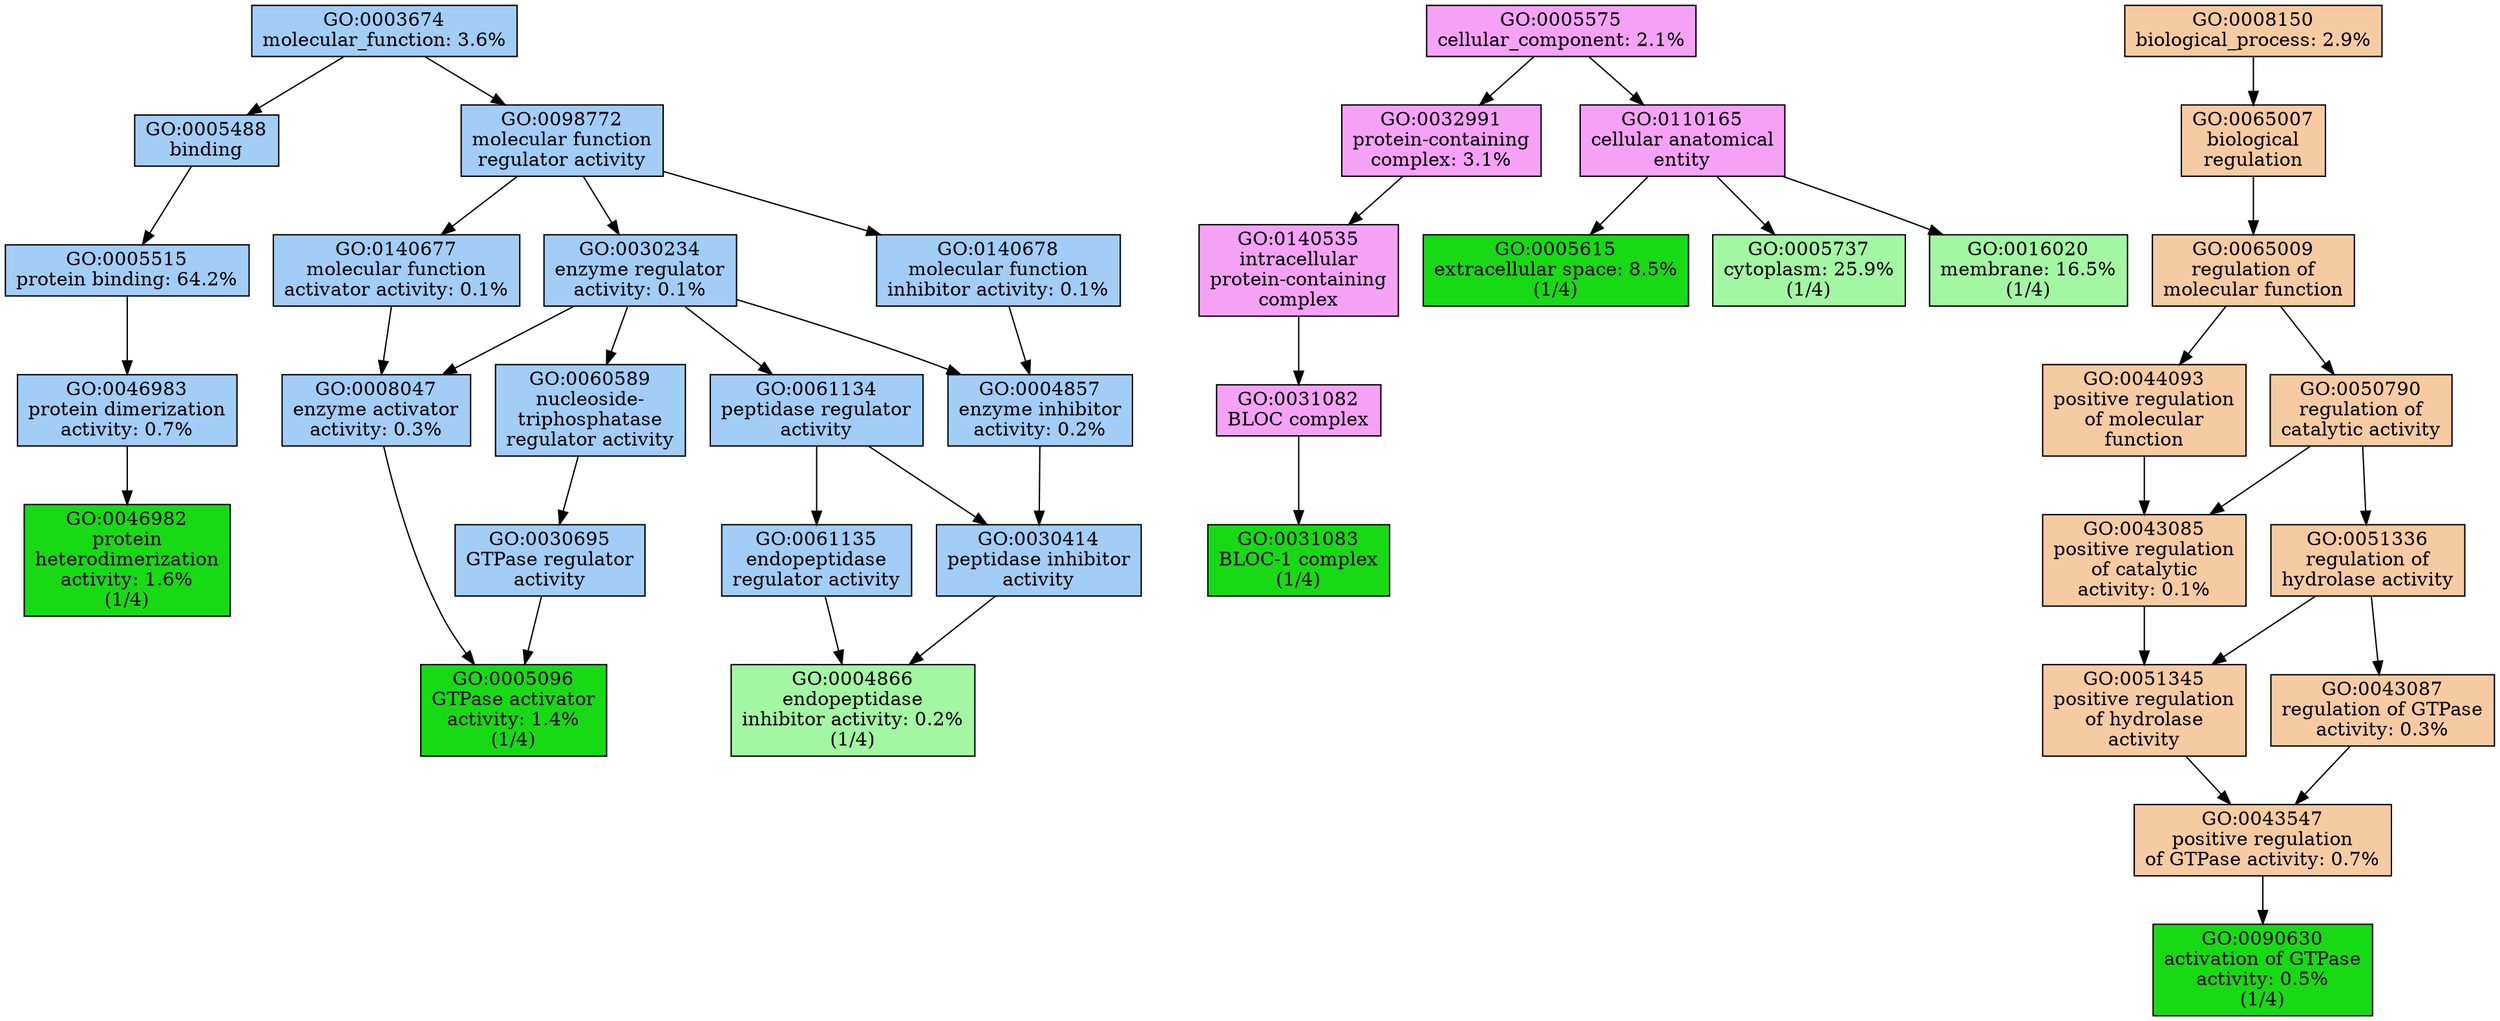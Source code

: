 digraph genescape {
"GO:0003674" [fillcolor="#A2CDF6", label="GO:0003674
molecular_function: 3.6%", shape=box, style=filled];
"GO:0004857" [fillcolor="#A2CDF6", label="GO:0004857
enzyme inhibitor
activity: 0.2%", shape=box, style=filled];
"GO:0004866" [fillcolor="#A3F6A2", label="GO:0004866
endopeptidase
inhibitor activity: 0.2%
(1/4)", shape=box, style=filled];
"GO:0005096" [fillcolor="#17DA15", label="GO:0005096
GTPase activator
activity: 1.4%
(1/4)", shape=box, style=filled];
"GO:0005488" [fillcolor="#A2CDF6", label="GO:0005488
binding", shape=box, style=filled];
"GO:0005515" [fillcolor="#A2CDF6", label="GO:0005515
protein binding: 64.2%", shape=box, style=filled];
"GO:0005575" [fillcolor="#F5A2F6", label="GO:0005575
cellular_component: 2.1%", shape=box, style=filled];
"GO:0005615" [fillcolor="#17DA15", label="GO:0005615
extracellular space: 8.5%
(1/4)", shape=box, style=filled];
"GO:0005737" [fillcolor="#A3F6A2", label="GO:0005737
cytoplasm: 25.9%
(1/4)", shape=box, style=filled];
"GO:0008047" [fillcolor="#A2CDF6", label="GO:0008047
enzyme activator
activity: 0.3%", shape=box, style=filled];
"GO:0008150" [fillcolor="#F6CBA2", label="GO:0008150
biological_process: 2.9%", shape=box, style=filled];
"GO:0016020" [fillcolor="#A3F6A2", label="GO:0016020
membrane: 16.5%
(1/4)", shape=box, style=filled];
"GO:0030234" [fillcolor="#A2CDF6", label="GO:0030234
enzyme regulator
activity: 0.1%", shape=box, style=filled];
"GO:0030414" [fillcolor="#A2CDF6", label="GO:0030414
peptidase inhibitor
activity", shape=box, style=filled];
"GO:0030695" [fillcolor="#A2CDF6", label="GO:0030695
GTPase regulator
activity", shape=box, style=filled];
"GO:0031082" [fillcolor="#F5A2F6", label="GO:0031082
BLOC complex", shape=box, style=filled];
"GO:0031083" [fillcolor="#17DA15", label="GO:0031083
BLOC-1 complex
(1/4)", shape=box, style=filled];
"GO:0032991" [fillcolor="#F5A2F6", label="GO:0032991
protein-containing
complex: 3.1%", shape=box, style=filled];
"GO:0043085" [fillcolor="#F6CBA2", label="GO:0043085
positive regulation
of catalytic
activity: 0.1%", shape=box, style=filled];
"GO:0043087" [fillcolor="#F6CBA2", label="GO:0043087
regulation of GTPase
activity: 0.3%", shape=box, style=filled];
"GO:0043547" [fillcolor="#F6CBA2", label="GO:0043547
positive regulation
of GTPase activity: 0.7%", shape=box, style=filled];
"GO:0044093" [fillcolor="#F6CBA2", label="GO:0044093
positive regulation
of molecular
function", shape=box, style=filled];
"GO:0046982" [fillcolor="#17DA15", label="GO:0046982
protein
heterodimerization
activity: 1.6%
(1/4)", shape=box, style=filled];
"GO:0046983" [fillcolor="#A2CDF6", label="GO:0046983
protein dimerization
activity: 0.7%", shape=box, style=filled];
"GO:0050790" [fillcolor="#F6CBA2", label="GO:0050790
regulation of
catalytic activity", shape=box, style=filled];
"GO:0051336" [fillcolor="#F6CBA2", label="GO:0051336
regulation of
hydrolase activity", shape=box, style=filled];
"GO:0051345" [fillcolor="#F6CBA2", label="GO:0051345
positive regulation
of hydrolase
activity", shape=box, style=filled];
"GO:0060589" [fillcolor="#A2CDF6", label="GO:0060589
nucleoside-
triphosphatase
regulator activity", shape=box, style=filled];
"GO:0061134" [fillcolor="#A2CDF6", label="GO:0061134
peptidase regulator
activity", shape=box, style=filled];
"GO:0061135" [fillcolor="#A2CDF6", label="GO:0061135
endopeptidase
regulator activity", shape=box, style=filled];
"GO:0065007" [fillcolor="#F6CBA2", label="GO:0065007
biological
regulation", shape=box, style=filled];
"GO:0065009" [fillcolor="#F6CBA2", label="GO:0065009
regulation of
molecular function", shape=box, style=filled];
"GO:0090630" [fillcolor="#17DA15", label="GO:0090630
activation of GTPase
activity: 0.5%
(1/4)", shape=box, style=filled];
"GO:0098772" [fillcolor="#A2CDF6", label="GO:0098772
molecular function
regulator activity", shape=box, style=filled];
"GO:0110165" [fillcolor="#F5A2F6", label="GO:0110165
cellular anatomical
entity", shape=box, style=filled];
"GO:0140535" [fillcolor="#F5A2F6", label="GO:0140535
intracellular
protein-containing
complex", shape=box, style=filled];
"GO:0140677" [fillcolor="#A2CDF6", label="GO:0140677
molecular function
activator activity: 0.1%", shape=box, style=filled];
"GO:0140678" [fillcolor="#A2CDF6", label="GO:0140678
molecular function
inhibitor activity: 0.1%", shape=box, style=filled];
"GO:0003674" -> "GO:0005488";
"GO:0003674" -> "GO:0098772";
"GO:0004857" -> "GO:0030414";
"GO:0005488" -> "GO:0005515";
"GO:0005515" -> "GO:0046983";
"GO:0005575" -> "GO:0032991";
"GO:0005575" -> "GO:0110165";
"GO:0008047" -> "GO:0005096";
"GO:0008150" -> "GO:0065007";
"GO:0030234" -> "GO:0004857";
"GO:0030234" -> "GO:0008047";
"GO:0030234" -> "GO:0060589";
"GO:0030234" -> "GO:0061134";
"GO:0030414" -> "GO:0004866";
"GO:0030695" -> "GO:0005096";
"GO:0031082" -> "GO:0031083";
"GO:0032991" -> "GO:0140535";
"GO:0043085" -> "GO:0051345";
"GO:0043087" -> "GO:0043547";
"GO:0043547" -> "GO:0090630";
"GO:0044093" -> "GO:0043085";
"GO:0046983" -> "GO:0046982";
"GO:0050790" -> "GO:0043085";
"GO:0050790" -> "GO:0051336";
"GO:0051336" -> "GO:0043087";
"GO:0051336" -> "GO:0051345";
"GO:0051345" -> "GO:0043547";
"GO:0060589" -> "GO:0030695";
"GO:0061134" -> "GO:0030414";
"GO:0061134" -> "GO:0061135";
"GO:0061135" -> "GO:0004866";
"GO:0065007" -> "GO:0065009";
"GO:0065009" -> "GO:0044093";
"GO:0065009" -> "GO:0050790";
"GO:0098772" -> "GO:0030234";
"GO:0098772" -> "GO:0140677";
"GO:0098772" -> "GO:0140678";
"GO:0110165" -> "GO:0005615";
"GO:0110165" -> "GO:0005737";
"GO:0110165" -> "GO:0016020";
"GO:0140535" -> "GO:0031082";
"GO:0140677" -> "GO:0008047";
"GO:0140678" -> "GO:0004857";

}
